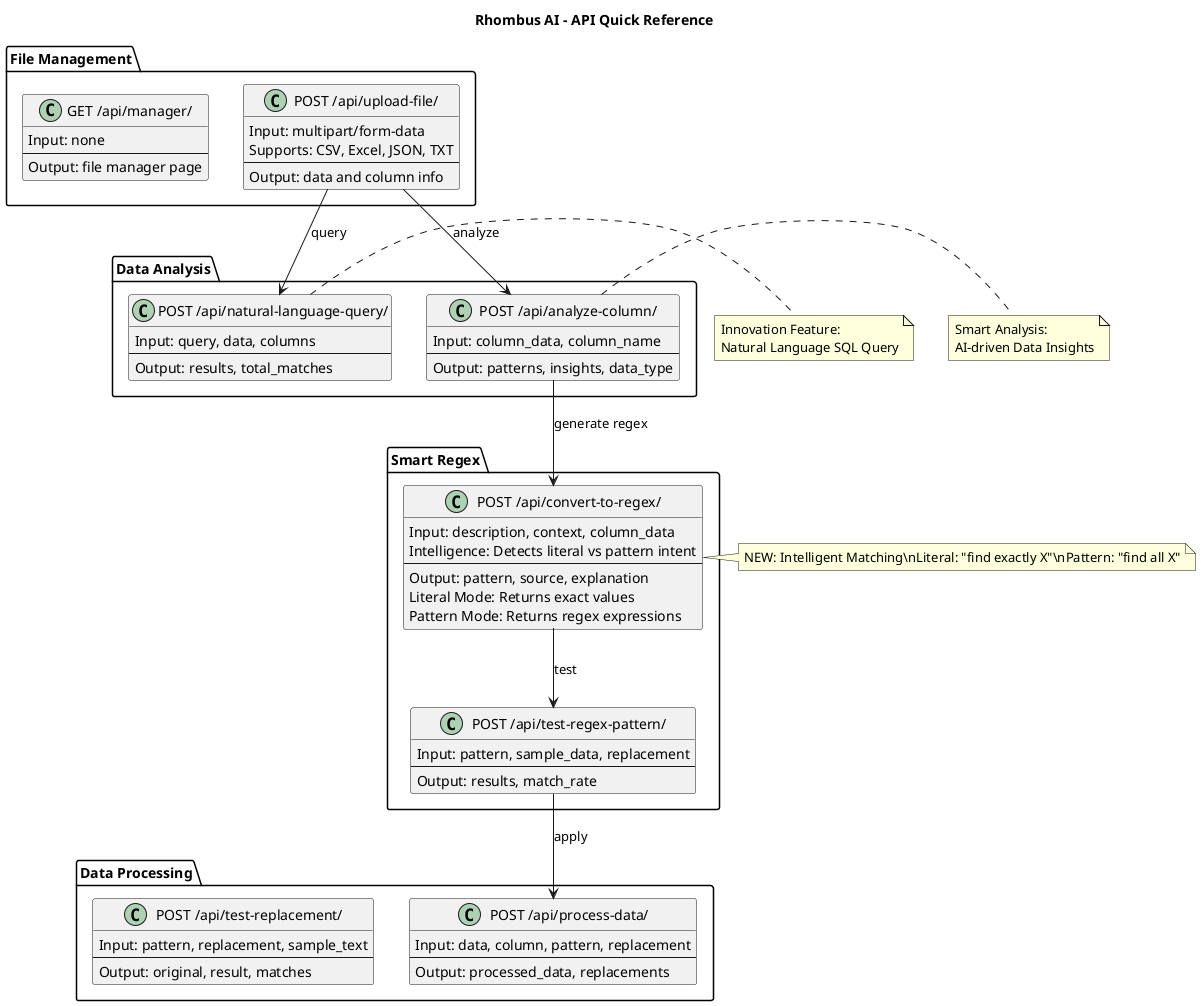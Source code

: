 @startuml
title Rhombus AI - API Quick Reference


package "File Management" {
  class "POST /api/upload-file/" as upload {
    Input: multipart/form-data
    Supports: CSV, Excel, JSON, TXT
    --
    Output: data and column info
  }

  class "GET /api/manager/" as manager {
    Input: none
    --
    Output: file manager page
  }
}

package "Smart Regex" {
  class "POST /api/convert-to-regex/" as regex {
    Input: description, context, column_data
    Intelligence: Detects literal vs pattern intent
    --
    Output: pattern, source, explanation
    Literal Mode: Returns exact values
    Pattern Mode: Returns regex expressions
  }

  class "POST /api/test-regex-pattern/" as test {
    Input: pattern, sample_data, replacement
    --
    Output: results, match_rate
  }
}

package "Data Analysis" {
  class "POST /api/analyze-column/" as analyze {
    Input: column_data, column_name
    --
    Output: patterns, insights, data_type
  }

  class "POST /api/natural-language-query/" as query {
    Input: query, data, columns
    --
    Output: results, total_matches
  }
}

package "Data Processing" {
  class "POST /api/process-data/" as process {
    Input: data, column, pattern, replacement
    --
    Output: processed_data, replacements
  }

  class "POST /api/test-replacement/" as replace {
    Input: pattern, replacement, sample_text
    --
    Output: original, result, matches
  }
}

upload --> analyze : analyze
analyze --> regex : generate regex
regex --> test : test
test --> process : apply
upload --> query : query

note right of query : Innovation Feature:\nNatural Language SQL Query
note right of analyze : Smart Analysis:\nAI-driven Data Insights
note right of regex : NEW: Intelligent Matching\\nLiteral: "find exactly X"\\nPattern: "find all X"

@enduml